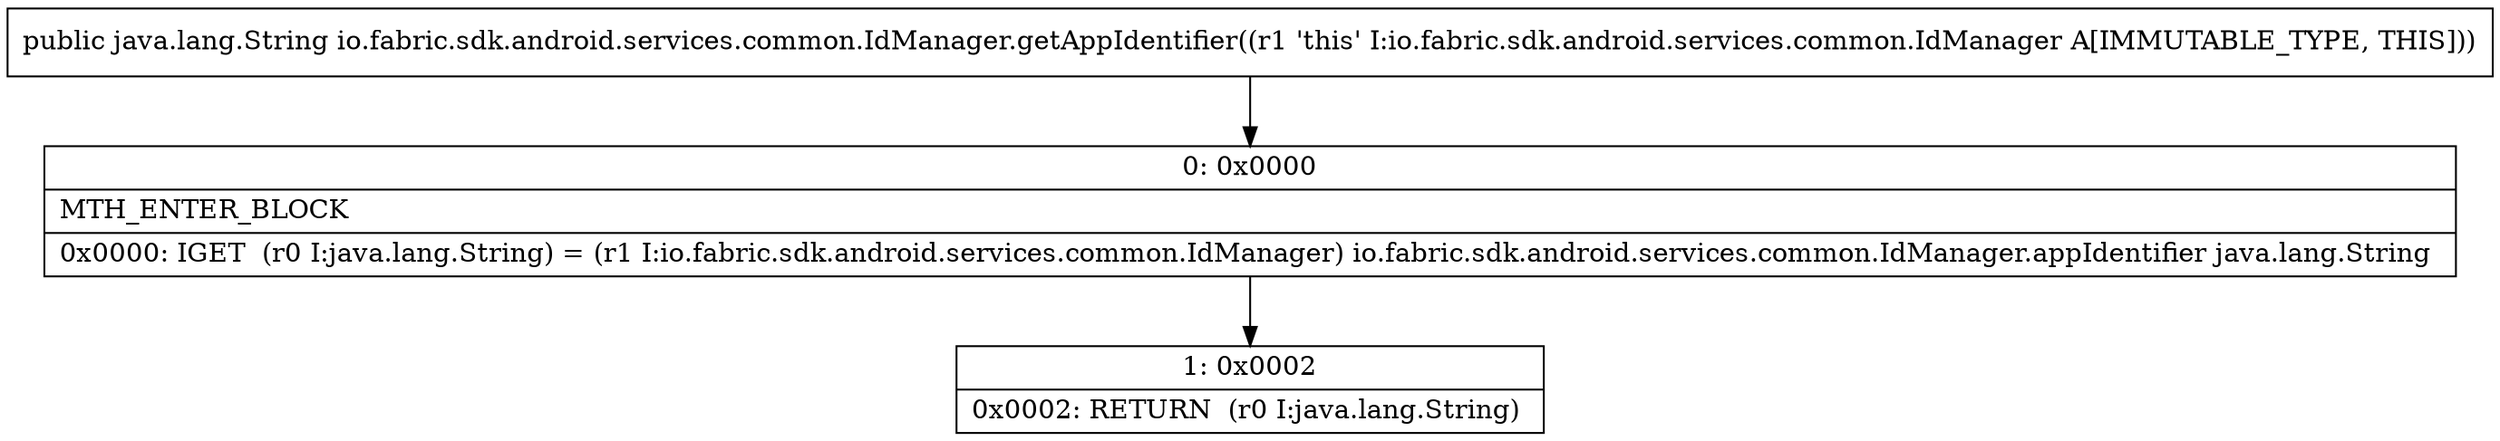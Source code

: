 digraph "CFG forio.fabric.sdk.android.services.common.IdManager.getAppIdentifier()Ljava\/lang\/String;" {
Node_0 [shape=record,label="{0\:\ 0x0000|MTH_ENTER_BLOCK\l|0x0000: IGET  (r0 I:java.lang.String) = (r1 I:io.fabric.sdk.android.services.common.IdManager) io.fabric.sdk.android.services.common.IdManager.appIdentifier java.lang.String \l}"];
Node_1 [shape=record,label="{1\:\ 0x0002|0x0002: RETURN  (r0 I:java.lang.String) \l}"];
MethodNode[shape=record,label="{public java.lang.String io.fabric.sdk.android.services.common.IdManager.getAppIdentifier((r1 'this' I:io.fabric.sdk.android.services.common.IdManager A[IMMUTABLE_TYPE, THIS])) }"];
MethodNode -> Node_0;
Node_0 -> Node_1;
}

